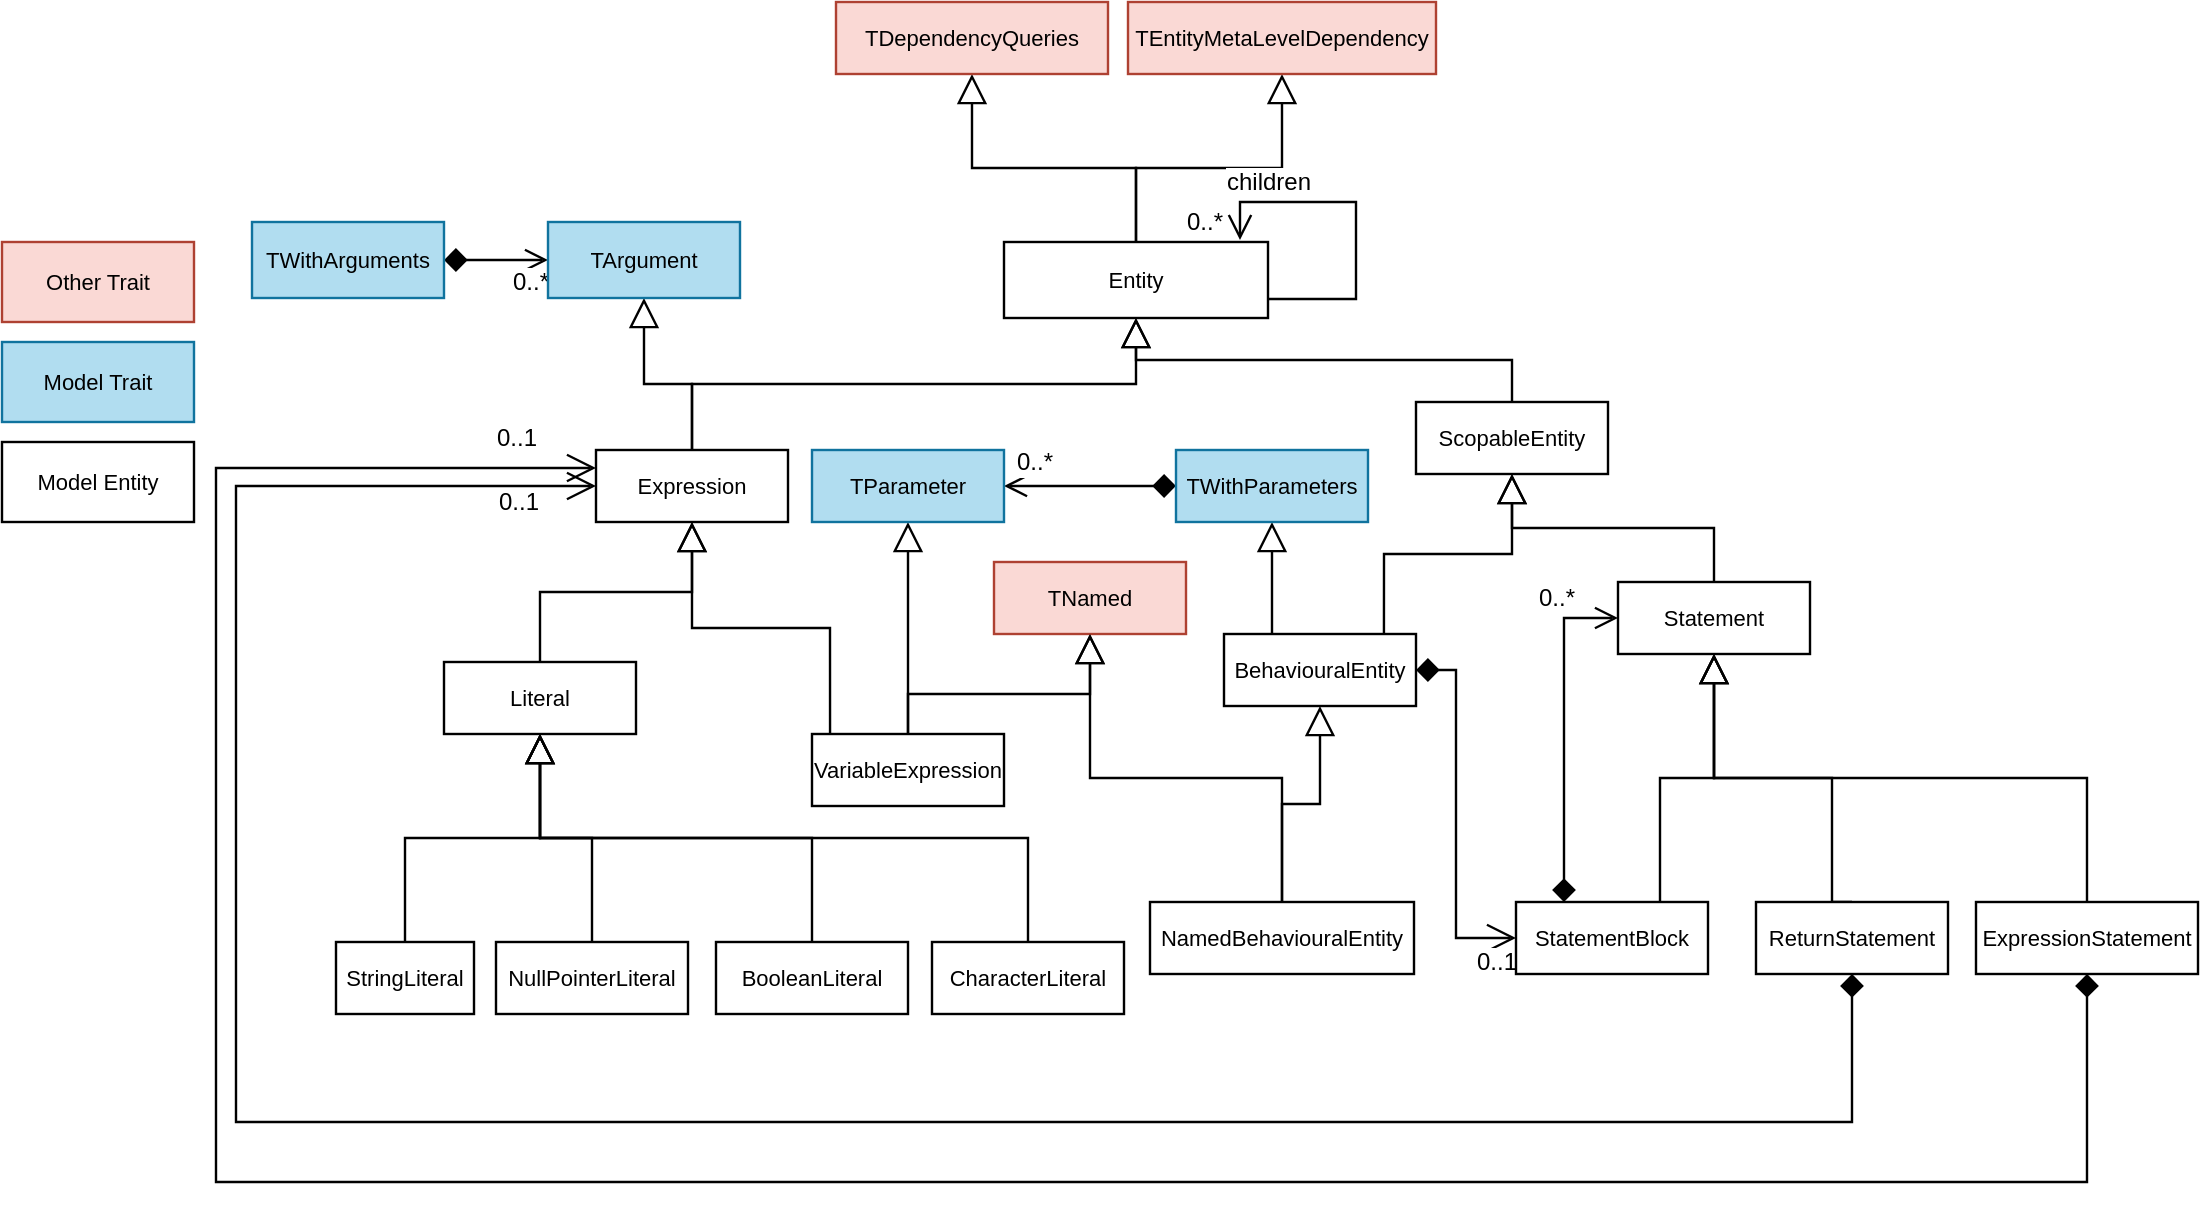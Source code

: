 <mxfile version="12.6.5" type="device"><diagram id="sra3jhr-Ar3FWtg-iC6F" name="Page-1"><mxGraphModel dx="1059" dy="1736" grid="1" gridSize="10" guides="1" tooltips="1" connect="1" arrows="1" fold="1" page="1" pageScale="1" pageWidth="827" pageHeight="1169" math="0" shadow="0"><root><mxCell id="0"/><mxCell id="lOAU_dmeHszLjP07a6YB-125" parent="0"/><mxCell id="L_aUdL_t-z4oO_HpIKef-7" style="edgeStyle=orthogonalEdgeStyle;rounded=0;orthogonalLoop=1;jettySize=auto;html=1;entryX=0.5;entryY=1;entryDx=0;entryDy=0;endArrow=block;endFill=0;endSize=12;strokeWidth=1.2;" edge="1" parent="lOAU_dmeHszLjP07a6YB-125" source="lOAU_dmeHszLjP07a6YB-126" target="L_aUdL_t-z4oO_HpIKef-6"><mxGeometry relative="1" as="geometry"/></mxCell><mxCell id="L_aUdL_t-z4oO_HpIKef-9" style="edgeStyle=orthogonalEdgeStyle;rounded=0;orthogonalLoop=1;jettySize=auto;html=1;entryX=0.5;entryY=1;entryDx=0;entryDy=0;endArrow=block;endFill=0;endSize=12;strokeWidth=1.2;" edge="1" parent="lOAU_dmeHszLjP07a6YB-125" source="lOAU_dmeHszLjP07a6YB-126" target="L_aUdL_t-z4oO_HpIKef-5"><mxGeometry relative="1" as="geometry"/></mxCell><mxCell id="lOAU_dmeHszLjP07a6YB-126" value="Entity" style="html=1;whiteSpace=wrap;strokeOpacity=100;strokeWidth=1.2;fontSize=11;" parent="lOAU_dmeHszLjP07a6YB-125" vertex="1"><mxGeometry x="514" y="70" width="132" height="38" as="geometry"/></mxCell><mxCell id="lOAU_dmeHszLjP07a6YB-127" value="Literal" style="html=1;whiteSpace=wrap;strokeOpacity=100;strokeWidth=1.2;fontSize=11;fontColor=#000000;" parent="lOAU_dmeHszLjP07a6YB-125" vertex="1"><mxGeometry x="234" y="280" width="96" height="36" as="geometry"/></mxCell><mxCell id="L_aUdL_t-z4oO_HpIKef-11" style="edgeStyle=orthogonalEdgeStyle;rounded=0;orthogonalLoop=1;jettySize=auto;html=1;entryX=0.5;entryY=1;entryDx=0;entryDy=0;endArrow=block;endFill=0;endSize=12;strokeWidth=1.2;" edge="1" parent="lOAU_dmeHszLjP07a6YB-125" source="lOAU_dmeHszLjP07a6YB-128" target="L_aUdL_t-z4oO_HpIKef-10"><mxGeometry relative="1" as="geometry"/></mxCell><mxCell id="lOAU_dmeHszLjP07a6YB-128" value="Expression" style="html=1;whiteSpace=wrap;strokeOpacity=100;strokeWidth=1.2;fontSize=11;" parent="lOAU_dmeHszLjP07a6YB-125" vertex="1"><mxGeometry x="310" y="174" width="96" height="36" as="geometry"/></mxCell><mxCell id="lOAU_dmeHszLjP07a6YB-129" value="BooleanLiteral" style="html=1;whiteSpace=wrap;strokeOpacity=100;strokeWidth=1.2;fontSize=11;fontColor=#000000;" parent="lOAU_dmeHszLjP07a6YB-125" vertex="1"><mxGeometry x="370" y="420" width="96" height="36" as="geometry"/></mxCell><mxCell id="lOAU_dmeHszLjP07a6YB-130" value="CharacterLiteral" style="html=1;whiteSpace=wrap;strokeOpacity=100;strokeWidth=1.2;fontSize=11;fontColor=#000000;" parent="lOAU_dmeHszLjP07a6YB-125" vertex="1"><mxGeometry x="478" y="420" width="96" height="36" as="geometry"/></mxCell><mxCell id="lOAU_dmeHszLjP07a6YB-131" value="NullPointerLiteral" style="html=1;whiteSpace=wrap;strokeOpacity=100;strokeWidth=1.2;fontSize=11;fontColor=#000000;" parent="lOAU_dmeHszLjP07a6YB-125" vertex="1"><mxGeometry x="260" y="420" width="96" height="36" as="geometry"/></mxCell><mxCell id="lOAU_dmeHszLjP07a6YB-132" value="StringLiteral" style="html=1;whiteSpace=wrap;strokeOpacity=100;strokeWidth=1.2;fontSize=11;fontColor=#000000;" parent="lOAU_dmeHszLjP07a6YB-125" vertex="1"><mxGeometry x="180" y="420" width="69" height="36" as="geometry"/></mxCell><mxCell id="lOAU_dmeHszLjP07a6YB-133" value="ScopableEntity" style="html=1;whiteSpace=wrap;strokeOpacity=100;strokeWidth=1.2;fontSize=11;fontColor=#000000;" parent="lOAU_dmeHszLjP07a6YB-125" vertex="1"><mxGeometry x="720" y="150" width="96" height="36" as="geometry"/></mxCell><mxCell id="L_aUdL_t-z4oO_HpIKef-17" style="edgeStyle=orthogonalEdgeStyle;rounded=0;orthogonalLoop=1;jettySize=auto;html=1;endArrow=block;endFill=0;endSize=12;strokeWidth=1.2;exitX=0.25;exitY=0;exitDx=0;exitDy=0;" edge="1" parent="lOAU_dmeHszLjP07a6YB-125" source="lOAU_dmeHszLjP07a6YB-134" target="L_aUdL_t-z4oO_HpIKef-16"><mxGeometry relative="1" as="geometry"/></mxCell><mxCell id="L_aUdL_t-z4oO_HpIKef-32" style="edgeStyle=orthogonalEdgeStyle;rounded=0;orthogonalLoop=1;jettySize=auto;html=1;entryX=0;entryY=0.5;entryDx=0;entryDy=0;startArrow=diamond;startFill=1;startSize=9;endArrow=open;endFill=0;endSize=12;strokeWidth=1.2;" edge="1" parent="lOAU_dmeHszLjP07a6YB-125" source="lOAU_dmeHszLjP07a6YB-134" target="lOAU_dmeHszLjP07a6YB-138"><mxGeometry relative="1" as="geometry"/></mxCell><mxCell id="L_aUdL_t-z4oO_HpIKef-35" value="0..1" style="text;html=1;align=center;verticalAlign=middle;resizable=0;points=[];labelBackgroundColor=#ffffff;" vertex="1" connectable="0" parent="L_aUdL_t-z4oO_HpIKef-32"><mxGeometry x="0.764" y="1" relative="1" as="geometry"><mxPoint x="11.67" y="13" as="offset"/></mxGeometry></mxCell><mxCell id="lOAU_dmeHszLjP07a6YB-134" value="BehaviouralEntity" style="html=1;whiteSpace=wrap;strokeOpacity=100;strokeWidth=1.2;fontSize=11;fontColor=#000000;" parent="lOAU_dmeHszLjP07a6YB-125" vertex="1"><mxGeometry x="624" y="266" width="96" height="36" as="geometry"/></mxCell><mxCell id="L_aUdL_t-z4oO_HpIKef-29" style="edgeStyle=orthogonalEdgeStyle;rounded=0;orthogonalLoop=1;jettySize=auto;html=1;entryX=0.25;entryY=0;entryDx=0;entryDy=0;startArrow=open;startFill=0;startSize=9;endArrow=diamond;endFill=1;endSize=9;strokeWidth=1.2;exitX=0;exitY=0.5;exitDx=0;exitDy=0;" edge="1" parent="lOAU_dmeHszLjP07a6YB-125" source="lOAU_dmeHszLjP07a6YB-135" target="lOAU_dmeHszLjP07a6YB-138"><mxGeometry relative="1" as="geometry"/></mxCell><mxCell id="L_aUdL_t-z4oO_HpIKef-34" value="0..*" style="text;html=1;align=center;verticalAlign=middle;resizable=0;points=[];labelBackgroundColor=#ffffff;" vertex="1" connectable="0" parent="L_aUdL_t-z4oO_HpIKef-29"><mxGeometry x="-0.755" relative="1" as="geometry"><mxPoint x="-10.33" y="-10" as="offset"/></mxGeometry></mxCell><mxCell id="lOAU_dmeHszLjP07a6YB-135" value="Statement" style="html=1;whiteSpace=wrap;strokeOpacity=100;strokeWidth=1.2;fontSize=11;fontColor=#000000;" parent="lOAU_dmeHszLjP07a6YB-125" vertex="1"><mxGeometry x="821" y="240" width="96" height="36" as="geometry"/></mxCell><mxCell id="L_aUdL_t-z4oO_HpIKef-37" style="edgeStyle=orthogonalEdgeStyle;rounded=0;orthogonalLoop=1;jettySize=auto;html=1;entryX=0;entryY=0.25;entryDx=0;entryDy=0;startArrow=diamond;startFill=1;startSize=9;endArrow=open;endFill=0;endSize=12;strokeWidth=1.2;" edge="1" parent="lOAU_dmeHszLjP07a6YB-125" source="lOAU_dmeHszLjP07a6YB-136" target="lOAU_dmeHszLjP07a6YB-128"><mxGeometry relative="1" as="geometry"><Array as="points"><mxPoint x="1056" y="540"/><mxPoint x="120" y="540"/><mxPoint x="120" y="183"/></Array></mxGeometry></mxCell><mxCell id="L_aUdL_t-z4oO_HpIKef-38" value="0..1" style="text;html=1;align=center;verticalAlign=middle;resizable=0;points=[];labelBackgroundColor=#ffffff;" vertex="1" connectable="0" parent="L_aUdL_t-z4oO_HpIKef-37"><mxGeometry x="0.968" y="-1" relative="1" as="geometry"><mxPoint x="-14.33" y="-16" as="offset"/></mxGeometry></mxCell><mxCell id="lOAU_dmeHszLjP07a6YB-136" value="ExpressionStatement" style="html=1;whiteSpace=wrap;strokeOpacity=100;strokeWidth=1.2;fontSize=11;fontColor=#000000;" parent="lOAU_dmeHszLjP07a6YB-125" vertex="1"><mxGeometry x="1000" y="400" width="111" height="36" as="geometry"/></mxCell><mxCell id="L_aUdL_t-z4oO_HpIKef-31" style="edgeStyle=orthogonalEdgeStyle;rounded=0;orthogonalLoop=1;jettySize=auto;html=1;startArrow=none;startFill=0;startSize=9;endArrow=block;endFill=0;endSize=12;strokeWidth=1.2;exitX=0.5;exitY=0;exitDx=0;exitDy=0;entryX=0.5;entryY=1;entryDx=0;entryDy=0;" edge="1" parent="lOAU_dmeHszLjP07a6YB-125" source="lOAU_dmeHszLjP07a6YB-137" target="lOAU_dmeHszLjP07a6YB-135"><mxGeometry relative="1" as="geometry"><mxPoint x="860" y="290" as="targetPoint"/><Array as="points"><mxPoint x="928" y="400"/><mxPoint x="928" y="338"/><mxPoint x="869" y="338"/></Array></mxGeometry></mxCell><mxCell id="L_aUdL_t-z4oO_HpIKef-36" style="edgeStyle=orthogonalEdgeStyle;rounded=0;orthogonalLoop=1;jettySize=auto;html=1;entryX=0;entryY=0.5;entryDx=0;entryDy=0;startArrow=diamond;startFill=1;startSize=9;endArrow=open;endFill=0;endSize=12;strokeWidth=1.2;" edge="1" parent="lOAU_dmeHszLjP07a6YB-125" source="lOAU_dmeHszLjP07a6YB-137" target="lOAU_dmeHszLjP07a6YB-128"><mxGeometry relative="1" as="geometry"><Array as="points"><mxPoint x="938" y="510"/><mxPoint x="130" y="510"/><mxPoint x="130" y="192"/></Array></mxGeometry></mxCell><mxCell id="L_aUdL_t-z4oO_HpIKef-39" value="0..1" style="text;html=1;align=center;verticalAlign=middle;resizable=0;points=[];labelBackgroundColor=#ffffff;" vertex="1" connectable="0" parent="L_aUdL_t-z4oO_HpIKef-36"><mxGeometry x="0.957" y="1" relative="1" as="geometry"><mxPoint x="-10" y="9" as="offset"/></mxGeometry></mxCell><mxCell id="lOAU_dmeHszLjP07a6YB-137" value="ReturnStatement" style="html=1;whiteSpace=wrap;strokeOpacity=100;strokeWidth=1.2;fontSize=11;fontColor=#000000;" parent="lOAU_dmeHszLjP07a6YB-125" vertex="1"><mxGeometry x="890" y="400" width="96" height="36" as="geometry"/></mxCell><mxCell id="lOAU_dmeHszLjP07a6YB-138" value="StatementBlock" style="html=1;whiteSpace=wrap;strokeOpacity=100;strokeWidth=1.2;fontSize=11;fontColor=#000000;" parent="lOAU_dmeHszLjP07a6YB-125" vertex="1"><mxGeometry x="770" y="400" width="96" height="36" as="geometry"/></mxCell><mxCell id="L_aUdL_t-z4oO_HpIKef-18" style="edgeStyle=orthogonalEdgeStyle;rounded=0;orthogonalLoop=1;jettySize=auto;html=1;endArrow=block;endFill=0;endSize=12;strokeWidth=1.2;entryX=0.5;entryY=1;entryDx=0;entryDy=0;" edge="1" parent="lOAU_dmeHszLjP07a6YB-125" source="lOAU_dmeHszLjP07a6YB-140" target="lOAU_dmeHszLjP07a6YB-141"><mxGeometry relative="1" as="geometry"><mxPoint x="570.0" y="300" as="targetPoint"/></mxGeometry></mxCell><mxCell id="lOAU_dmeHszLjP07a6YB-140" value="NamedBehaviouralEntity" style="html=1;whiteSpace=wrap;strokeOpacity=100;strokeWidth=1.2;fontSize=11;fontColor=#000000;" parent="lOAU_dmeHszLjP07a6YB-125" vertex="1"><mxGeometry x="587" y="400" width="132" height="36" as="geometry"/></mxCell><mxCell id="lOAU_dmeHszLjP07a6YB-141" value="TNamed" style="html=1;whiteSpace=wrap;strokeOpacity=100;strokeWidth=1.2;fontSize=11;fillColor=#fad9d5;strokeColor=#ae4132;" parent="lOAU_dmeHszLjP07a6YB-125" vertex="1"><mxGeometry x="509" y="230" width="96" height="36" as="geometry"/></mxCell><mxCell id="lOAU_dmeHszLjP07a6YB-142" value="" style="html=1;jettySize=18;fontSize=11;strokeWidth=1.2;rounded=1;arcSize=0;edgeStyle=orthogonalEdgeStyle;startArrow=none;endArrow=block;endFill=0;endSize=12;exitX=0.5;exitY=-0.017;exitPerimeter=1;entryX=0.5;entryY=1.017;entryPerimeter=1;" parent="lOAU_dmeHszLjP07a6YB-125" source="lOAU_dmeHszLjP07a6YB-132" target="lOAU_dmeHszLjP07a6YB-127" edge="1"><mxGeometry width="100" height="100" relative="1" as="geometry"/></mxCell><mxCell id="lOAU_dmeHszLjP07a6YB-143" value="" style="html=1;jettySize=18;fontSize=11;strokeWidth=1.2;rounded=1;arcSize=0;edgeStyle=orthogonalEdgeStyle;startArrow=none;endArrow=block;endFill=0;endSize=12;exitX=0.5;exitY=-0.017;exitPerimeter=1;entryX=0.5;entryY=1;entryDx=0;entryDy=0;" parent="lOAU_dmeHszLjP07a6YB-125" source="lOAU_dmeHszLjP07a6YB-131" target="lOAU_dmeHszLjP07a6YB-127" edge="1"><mxGeometry width="100" height="100" relative="1" as="geometry"><mxPoint x="238" y="316" as="targetPoint"/></mxGeometry></mxCell><mxCell id="lOAU_dmeHszLjP07a6YB-144" value="" style="html=1;jettySize=18;fontSize=11;strokeWidth=1.2;rounded=1;arcSize=0;edgeStyle=orthogonalEdgeStyle;startArrow=none;endArrow=block;endFill=0;endSize=12;exitX=0.5;exitY=0;entryX=0.5;entryY=1.017;entryPerimeter=1;exitDx=0;exitDy=0;" parent="lOAU_dmeHszLjP07a6YB-125" source="lOAU_dmeHszLjP07a6YB-127" target="lOAU_dmeHszLjP07a6YB-128" edge="1"><mxGeometry width="100" height="100" relative="1" as="geometry"><mxPoint x="238" y="280" as="sourcePoint"/></mxGeometry></mxCell><mxCell id="lOAU_dmeHszLjP07a6YB-145" value="" style="html=1;jettySize=18;fontSize=11;strokeWidth=1.2;rounded=1;arcSize=0;edgeStyle=orthogonalEdgeStyle;startArrow=none;endArrow=block;endFill=0;endSize=12;exitX=0.094;exitY=-0.013;exitPerimeter=0;entryX=0.5;entryY=1.017;entryPerimeter=1;exitDx=0;exitDy=0;" parent="lOAU_dmeHszLjP07a6YB-125" source="lOAU_dmeHszLjP07a6YB-150" target="lOAU_dmeHszLjP07a6YB-128" edge="1"><mxGeometry width="100" height="100" relative="1" as="geometry"/></mxCell><mxCell id="lOAU_dmeHszLjP07a6YB-146" value="" style="html=1;jettySize=18;fontSize=11;strokeWidth=1.2;rounded=1;arcSize=0;edgeStyle=orthogonalEdgeStyle;startArrow=none;endArrow=block;endFill=0;endSize=12;exitX=0.5;exitY=-0.017;exitPerimeter=1;entryX=0.5;entryY=1.017;entryPerimeter=1;" parent="lOAU_dmeHszLjP07a6YB-125" source="lOAU_dmeHszLjP07a6YB-128" target="lOAU_dmeHszLjP07a6YB-126" edge="1"><mxGeometry width="100" height="100" relative="1" as="geometry"/></mxCell><mxCell id="lOAU_dmeHszLjP07a6YB-147" value="" style="html=1;jettySize=18;fontSize=11;strokeWidth=1.2;rounded=1;arcSize=0;edgeStyle=orthogonalEdgeStyle;startArrow=none;endArrow=block;endFill=0;endSize=12;exitX=0.5;exitY=-0.017;exitPerimeter=1;entryX=0.5;entryY=1.017;entryPerimeter=1;" parent="lOAU_dmeHszLjP07a6YB-125" source="lOAU_dmeHszLjP07a6YB-133" target="lOAU_dmeHszLjP07a6YB-126" edge="1"><mxGeometry width="100" height="100" relative="1" as="geometry"/></mxCell><mxCell id="lOAU_dmeHszLjP07a6YB-148" value="" style="html=1;jettySize=18;fontSize=11;strokeWidth=1.2;rounded=1;arcSize=0;edgeStyle=orthogonalEdgeStyle;startArrow=none;endArrow=block;endFill=0;endSize=12;exitX=0.833;exitY=0;exitPerimeter=0;entryX=0.5;entryY=1.017;entryPerimeter=1;exitDx=0;exitDy=0;" parent="lOAU_dmeHszLjP07a6YB-125" source="lOAU_dmeHszLjP07a6YB-134" target="lOAU_dmeHszLjP07a6YB-133" edge="1"><mxGeometry width="100" height="100" relative="1" as="geometry"/></mxCell><mxCell id="lOAU_dmeHszLjP07a6YB-149" value="" style="html=1;jettySize=18;fontSize=11;strokeWidth=1.2;rounded=1;arcSize=0;edgeStyle=orthogonalEdgeStyle;startArrow=none;endArrow=block;endFill=0;endSize=12;exitX=0.5;exitY=-0.017;exitPerimeter=1;entryX=0.5;entryY=1.017;entryPerimeter=1;" parent="lOAU_dmeHszLjP07a6YB-125" source="lOAU_dmeHszLjP07a6YB-135" target="lOAU_dmeHszLjP07a6YB-133" edge="1"><mxGeometry width="100" height="100" relative="1" as="geometry"/></mxCell><mxCell id="L_aUdL_t-z4oO_HpIKef-14" style="edgeStyle=orthogonalEdgeStyle;rounded=0;orthogonalLoop=1;jettySize=auto;html=1;entryX=0.5;entryY=1;entryDx=0;entryDy=0;endArrow=block;endFill=0;endSize=12;strokeWidth=1.2;" edge="1" parent="lOAU_dmeHszLjP07a6YB-125" source="lOAU_dmeHszLjP07a6YB-150" target="L_aUdL_t-z4oO_HpIKef-12"><mxGeometry relative="1" as="geometry"/></mxCell><mxCell id="L_aUdL_t-z4oO_HpIKef-15" style="edgeStyle=orthogonalEdgeStyle;rounded=0;orthogonalLoop=1;jettySize=auto;html=1;entryX=0.5;entryY=1;entryDx=0;entryDy=0;endArrow=block;endFill=0;endSize=12;strokeWidth=1.2;" edge="1" parent="lOAU_dmeHszLjP07a6YB-125" source="lOAU_dmeHszLjP07a6YB-150" target="lOAU_dmeHszLjP07a6YB-141"><mxGeometry relative="1" as="geometry"/></mxCell><mxCell id="lOAU_dmeHszLjP07a6YB-150" value="VariableExpression" style="html=1;whiteSpace=wrap;strokeOpacity=100;strokeWidth=1.2;fontSize=11;fontColor=#000000;" parent="lOAU_dmeHszLjP07a6YB-125" vertex="1"><mxGeometry x="418" y="316" width="96" height="36" as="geometry"/></mxCell><mxCell id="lOAU_dmeHszLjP07a6YB-151" value="" style="html=1;jettySize=18;fontSize=11;strokeWidth=1.2;rounded=1;arcSize=0;edgeStyle=orthogonalEdgeStyle;startArrow=none;endArrow=block;endFill=0;endSize=12;exitX=0.5;exitY=-0.017;exitPerimeter=1;entryX=0.5;entryY=1;entryDx=0;entryDy=0;" parent="lOAU_dmeHszLjP07a6YB-125" source="lOAU_dmeHszLjP07a6YB-129" target="lOAU_dmeHszLjP07a6YB-127" edge="1"><mxGeometry width="100" height="100" relative="1" as="geometry"><mxPoint x="238" y="316" as="targetPoint"/></mxGeometry></mxCell><mxCell id="lOAU_dmeHszLjP07a6YB-152" value="" style="html=1;jettySize=18;fontSize=11;strokeWidth=1.2;rounded=1;arcSize=0;edgeStyle=orthogonalEdgeStyle;startArrow=none;endArrow=block;endFill=0;endSize=12;exitX=0.5;exitY=-0.017;exitPerimeter=1;entryX=0.5;entryY=1;entryDx=0;entryDy=0;" parent="lOAU_dmeHszLjP07a6YB-125" source="lOAU_dmeHszLjP07a6YB-130" target="lOAU_dmeHszLjP07a6YB-127" edge="1"><mxGeometry width="100" height="100" relative="1" as="geometry"><mxPoint x="238" y="316" as="targetPoint"/></mxGeometry></mxCell><mxCell id="lOAU_dmeHszLjP07a6YB-153" value="" style="html=1;jettySize=18;fontSize=11;strokeWidth=1.2;rounded=1;arcSize=0;edgeStyle=orthogonalEdgeStyle;startArrow=none;endArrow=block;endFill=0;endSize=12;exitX=0.5;exitY=-0.017;exitPerimeter=1;entryX=0.5;entryY=1.017;entryPerimeter=1;" parent="lOAU_dmeHszLjP07a6YB-125" source="lOAU_dmeHszLjP07a6YB-140" target="lOAU_dmeHszLjP07a6YB-134" edge="1"><mxGeometry width="100" height="100" relative="1" as="geometry"/></mxCell><mxCell id="lOAU_dmeHszLjP07a6YB-155" value="" style="html=1;jettySize=18;fontSize=11;strokeWidth=1.2;rounded=1;arcSize=0;edgeStyle=orthogonalEdgeStyle;startArrow=none;endArrow=block;endFill=0;endSize=12;exitX=0.75;exitY=0;exitDx=0;exitDy=0;entryX=0.5;entryY=1;entryDx=0;entryDy=0;" parent="lOAU_dmeHszLjP07a6YB-125" source="lOAU_dmeHszLjP07a6YB-138" target="lOAU_dmeHszLjP07a6YB-135" edge="1"><mxGeometry width="100" height="100" relative="1" as="geometry"><mxPoint x="830" y="290" as="targetPoint"/></mxGeometry></mxCell><mxCell id="lOAU_dmeHszLjP07a6YB-156" value="" style="html=1;jettySize=18;fontSize=11;strokeWidth=1.2;rounded=1;arcSize=0;edgeStyle=orthogonalEdgeStyle;startArrow=none;endArrow=block;endFill=0;endSize=12;exitX=0.5;exitY=-0.017;exitPerimeter=1;entryX=0.5;entryY=1;entryDx=0;entryDy=0;" parent="lOAU_dmeHszLjP07a6YB-125" source="lOAU_dmeHszLjP07a6YB-136" target="lOAU_dmeHszLjP07a6YB-135" edge="1"><mxGeometry width="100" height="100" relative="1" as="geometry"><mxPoint x="900" y="290" as="targetPoint"/></mxGeometry></mxCell><mxCell id="lOAU_dmeHszLjP07a6YB-160" value="" style="html=1;jettySize=18;fontSize=11;strokeWidth=1.2;rounded=1;arcSize=0;startArrow=none;endArrow=open;endSize=10;exitX=1;exitY=0.75;exitDx=0;exitDy=0;edgeStyle=orthogonalEdgeStyle;" parent="lOAU_dmeHszLjP07a6YB-125" source="lOAU_dmeHszLjP07a6YB-126" edge="1"><mxGeometry width="100" height="100" relative="1" as="geometry"><Array as="points"><mxPoint x="690" y="99"/><mxPoint x="690" y="50"/><mxPoint x="632" y="50"/></Array><mxPoint x="632" y="69" as="targetPoint"/></mxGeometry></mxCell><mxCell id="lOAU_dmeHszLjP07a6YB-161" value="children&lt;br&gt;" style="text;html=1;resizable=0;labelBackgroundColor=#ffffff;align=center;verticalAlign=middle;" parent="lOAU_dmeHszLjP07a6YB-160" vertex="1"><mxGeometry x="0.617" relative="1" as="geometry"><mxPoint x="0.5" y="-10" as="offset"/></mxGeometry></mxCell><mxCell id="lOAU_dmeHszLjP07a6YB-164" value="0..*" style="text;html=1;resizable=0;labelBackgroundColor=#ffffff;align=center;verticalAlign=middle;" parent="lOAU_dmeHszLjP07a6YB-160" vertex="1"><mxGeometry x="1" relative="1" as="geometry"><mxPoint x="-18.5" y="-9.5" as="offset"/></mxGeometry></mxCell><mxCell id="L_aUdL_t-z4oO_HpIKef-2" value="Other Trait" style="html=1;whiteSpace=wrap;strokeOpacity=100;strokeWidth=1.2;fontSize=11;fillColor=#fad9d5;strokeColor=#ae4132;" vertex="1" parent="lOAU_dmeHszLjP07a6YB-125"><mxGeometry x="13" y="70" width="96" height="40" as="geometry"/></mxCell><mxCell id="L_aUdL_t-z4oO_HpIKef-3" value="Model Trait" style="html=1;whiteSpace=wrap;strokeOpacity=100;strokeWidth=1.2;fontSize=11;fillColor=#b1ddf0;strokeColor=#10739e;" vertex="1" parent="lOAU_dmeHszLjP07a6YB-125"><mxGeometry x="13" y="120" width="96" height="40" as="geometry"/></mxCell><mxCell id="L_aUdL_t-z4oO_HpIKef-4" value="Model Entity" style="html=1;whiteSpace=wrap;strokeOpacity=100;strokeWidth=1.2;fontSize=11;fontColor=#000000;" vertex="1" parent="lOAU_dmeHszLjP07a6YB-125"><mxGeometry x="13" y="170" width="96" height="40" as="geometry"/></mxCell><mxCell id="L_aUdL_t-z4oO_HpIKef-5" value="TDependencyQueries" style="html=1;whiteSpace=wrap;strokeOpacity=100;strokeWidth=1.2;fontSize=11;fillColor=#fad9d5;strokeColor=#ae4132;" vertex="1" parent="lOAU_dmeHszLjP07a6YB-125"><mxGeometry x="430" y="-50" width="136" height="36" as="geometry"/></mxCell><mxCell id="L_aUdL_t-z4oO_HpIKef-6" value="TEntityMetaLevelDependency" style="html=1;whiteSpace=wrap;strokeOpacity=100;strokeWidth=1.2;fontSize=11;fillColor=#fad9d5;strokeColor=#ae4132;" vertex="1" parent="lOAU_dmeHszLjP07a6YB-125"><mxGeometry x="576" y="-50" width="154" height="36" as="geometry"/></mxCell><mxCell id="L_aUdL_t-z4oO_HpIKef-22" style="edgeStyle=orthogonalEdgeStyle;rounded=0;orthogonalLoop=1;jettySize=auto;html=1;entryX=1;entryY=0.5;entryDx=0;entryDy=0;endArrow=diamond;endFill=1;endSize=9;strokeWidth=1.2;startArrow=open;startFill=0;startSize=9;" edge="1" parent="lOAU_dmeHszLjP07a6YB-125" source="L_aUdL_t-z4oO_HpIKef-10" target="L_aUdL_t-z4oO_HpIKef-20"><mxGeometry relative="1" as="geometry"/></mxCell><mxCell id="L_aUdL_t-z4oO_HpIKef-23" value="0..*" style="text;html=1;align=center;verticalAlign=middle;resizable=0;points=[];labelBackgroundColor=#ffffff;" vertex="1" connectable="0" parent="L_aUdL_t-z4oO_HpIKef-22"><mxGeometry x="-0.661" y="1" relative="1" as="geometry"><mxPoint y="10" as="offset"/></mxGeometry></mxCell><mxCell id="L_aUdL_t-z4oO_HpIKef-10" value="TArgument" style="html=1;whiteSpace=wrap;strokeOpacity=100;strokeWidth=1.2;fontSize=11;fillColor=#b1ddf0;strokeColor=#10739e;" vertex="1" parent="lOAU_dmeHszLjP07a6YB-125"><mxGeometry x="286" y="60" width="96" height="38" as="geometry"/></mxCell><mxCell id="L_aUdL_t-z4oO_HpIKef-25" style="edgeStyle=orthogonalEdgeStyle;rounded=0;orthogonalLoop=1;jettySize=auto;html=1;entryX=0;entryY=0.5;entryDx=0;entryDy=0;startArrow=open;startFill=0;startSize=9;endArrow=diamond;endFill=1;endSize=9;strokeWidth=1.2;" edge="1" parent="lOAU_dmeHszLjP07a6YB-125" source="L_aUdL_t-z4oO_HpIKef-12" target="L_aUdL_t-z4oO_HpIKef-16"><mxGeometry relative="1" as="geometry"/></mxCell><mxCell id="L_aUdL_t-z4oO_HpIKef-26" value="0..*" style="text;html=1;align=center;verticalAlign=middle;resizable=0;points=[];labelBackgroundColor=#ffffff;" vertex="1" connectable="0" parent="L_aUdL_t-z4oO_HpIKef-25"><mxGeometry x="-0.314" relative="1" as="geometry"><mxPoint x="-15.2" y="-12" as="offset"/></mxGeometry></mxCell><mxCell id="L_aUdL_t-z4oO_HpIKef-12" value="TParameter" style="html=1;whiteSpace=wrap;strokeOpacity=100;strokeWidth=1.2;fontSize=11;fillColor=#b1ddf0;strokeColor=#10739e;" vertex="1" parent="lOAU_dmeHszLjP07a6YB-125"><mxGeometry x="418" y="174" width="96" height="36" as="geometry"/></mxCell><mxCell id="L_aUdL_t-z4oO_HpIKef-16" value="TWithParameters" style="html=1;whiteSpace=wrap;strokeOpacity=100;strokeWidth=1.2;fontSize=11;fillColor=#b1ddf0;strokeColor=#10739e;" vertex="1" parent="lOAU_dmeHszLjP07a6YB-125"><mxGeometry x="600" y="174" width="96" height="36" as="geometry"/></mxCell><mxCell id="L_aUdL_t-z4oO_HpIKef-20" value="TWithArguments" style="html=1;whiteSpace=wrap;strokeOpacity=100;strokeWidth=1.2;fontSize=11;fillColor=#b1ddf0;strokeColor=#10739e;" vertex="1" parent="lOAU_dmeHszLjP07a6YB-125"><mxGeometry x="138" y="60" width="96" height="38" as="geometry"/></mxCell></root></mxGraphModel></diagram></mxfile>